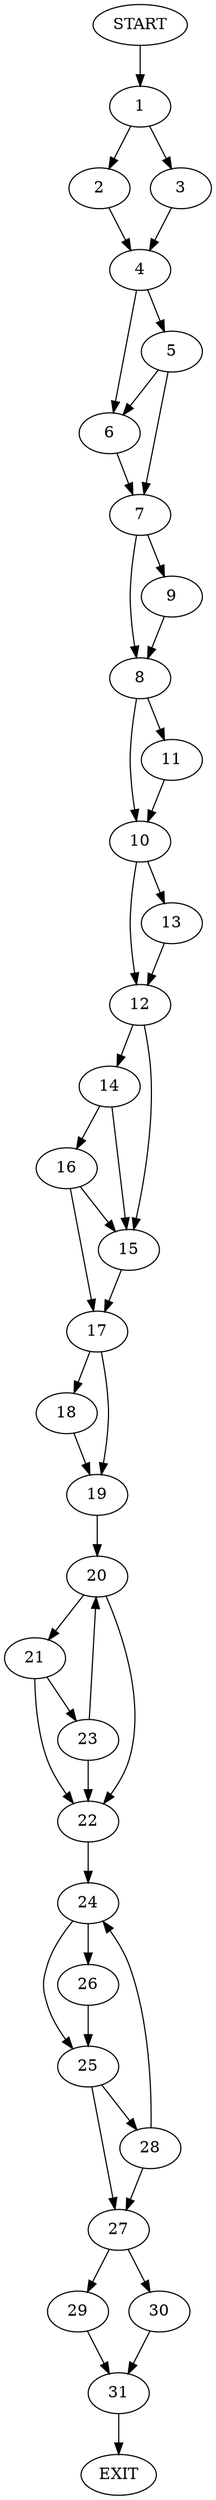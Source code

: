 digraph {
0 [label="START"]
32 [label="EXIT"]
0 -> 1
1 -> 2
1 -> 3
2 -> 4
3 -> 4
4 -> 5
4 -> 6
5 -> 6
5 -> 7
6 -> 7
7 -> 8
7 -> 9
9 -> 8
8 -> 10
8 -> 11
11 -> 10
10 -> 12
10 -> 13
13 -> 12
12 -> 14
12 -> 15
14 -> 16
14 -> 15
15 -> 17
16 -> 17
16 -> 15
17 -> 18
17 -> 19
18 -> 19
19 -> 20
20 -> 21
20 -> 22
21 -> 23
21 -> 22
22 -> 24
23 -> 20
23 -> 22
24 -> 25
24 -> 26
26 -> 25
25 -> 27
25 -> 28
27 -> 29
27 -> 30
28 -> 27
28 -> 24
29 -> 31
30 -> 31
31 -> 32
}
